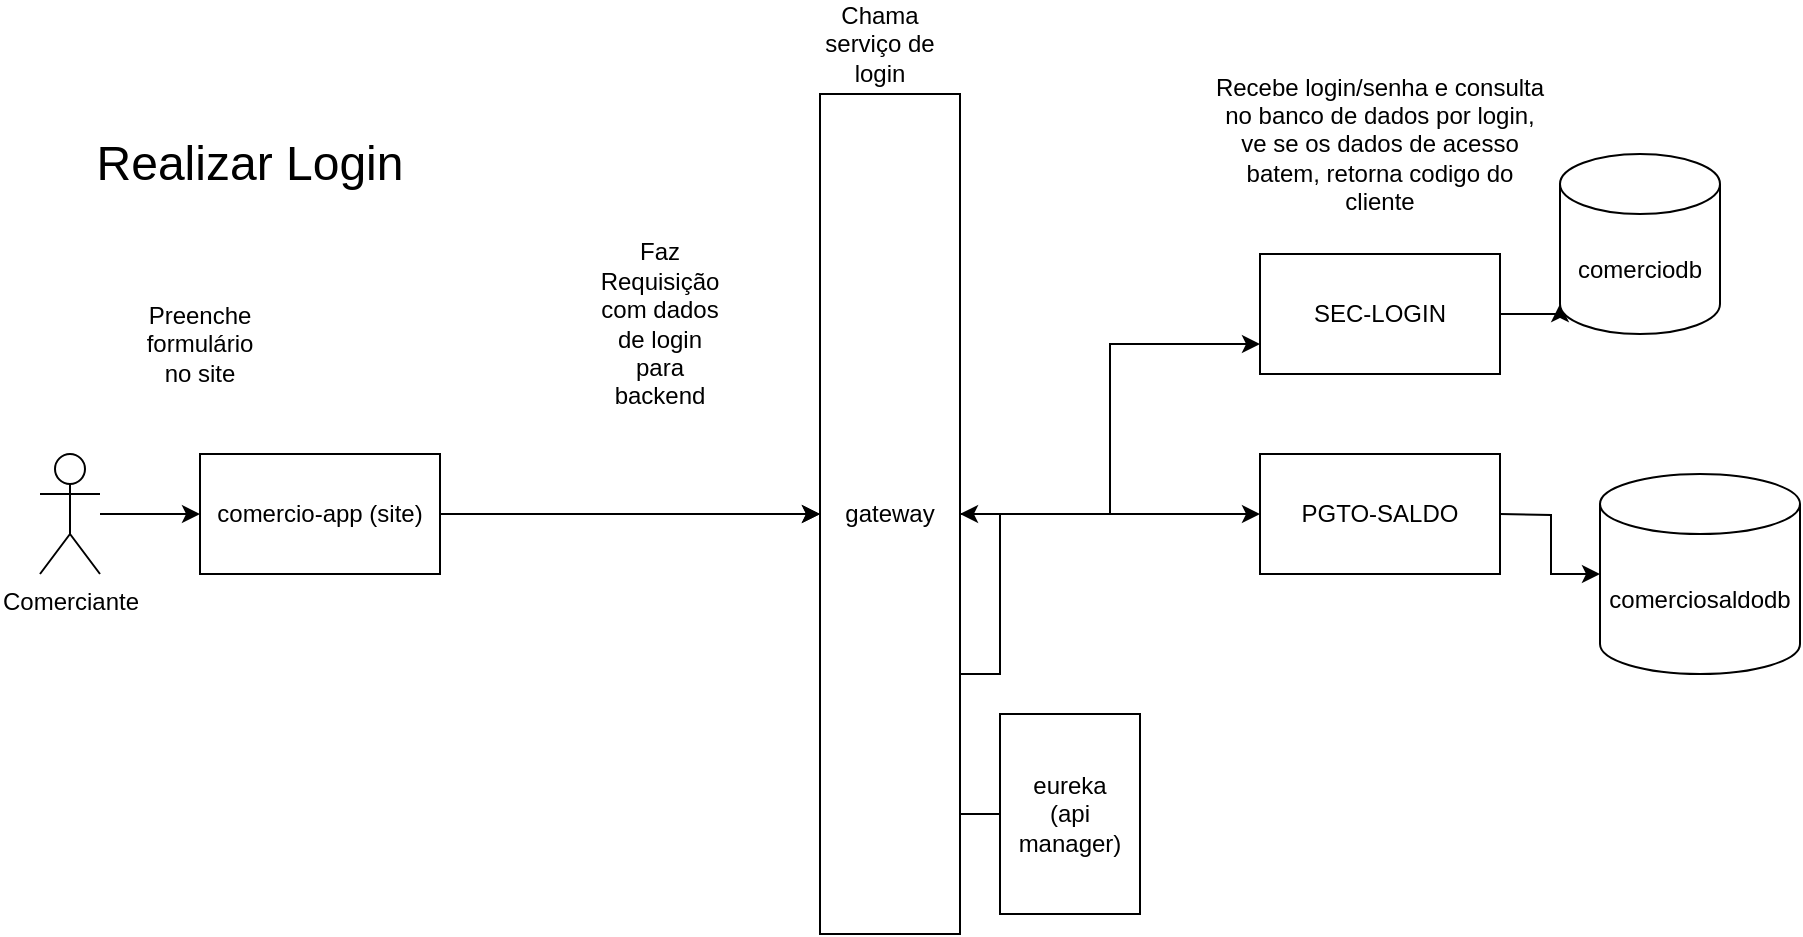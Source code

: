 <mxfile version="21.2.9" type="device" pages="6">
  <diagram name="Realizar Login" id="0aghw9dLwBpf70o2AtN7">
    <mxGraphModel dx="1050" dy="1727" grid="1" gridSize="10" guides="1" tooltips="1" connect="1" arrows="1" fold="1" page="1" pageScale="1" pageWidth="827" pageHeight="1169" math="0" shadow="0">
      <root>
        <mxCell id="0" />
        <mxCell id="1" parent="0" />
        <mxCell id="8C9RKa_2NPVsJEchVkGH-18" style="edgeStyle=orthogonalEdgeStyle;rounded=0;orthogonalLoop=1;jettySize=auto;html=1;entryX=0;entryY=0.5;entryDx=0;entryDy=0;" parent="1" source="8C9RKa_2NPVsJEchVkGH-1" target="8C9RKa_2NPVsJEchVkGH-2" edge="1">
          <mxGeometry relative="1" as="geometry" />
        </mxCell>
        <mxCell id="8C9RKa_2NPVsJEchVkGH-1" value="Comerciante" style="shape=umlActor;verticalLabelPosition=bottom;verticalAlign=top;html=1;outlineConnect=0;" parent="1" vertex="1">
          <mxGeometry x="20" y="170" width="30" height="60" as="geometry" />
        </mxCell>
        <mxCell id="8C9RKa_2NPVsJEchVkGH-4" style="edgeStyle=orthogonalEdgeStyle;rounded=0;orthogonalLoop=1;jettySize=auto;html=1;entryX=0;entryY=0.5;entryDx=0;entryDy=0;" parent="1" source="8C9RKa_2NPVsJEchVkGH-2" target="8C9RKa_2NPVsJEchVkGH-5" edge="1">
          <mxGeometry relative="1" as="geometry">
            <mxPoint x="370" y="200" as="targetPoint" />
          </mxGeometry>
        </mxCell>
        <mxCell id="8C9RKa_2NPVsJEchVkGH-2" value="comercio-app (site)" style="rounded=0;whiteSpace=wrap;html=1;" parent="1" vertex="1">
          <mxGeometry x="100" y="170" width="120" height="60" as="geometry" />
        </mxCell>
        <mxCell id="8C9RKa_2NPVsJEchVkGH-17" style="edgeStyle=orthogonalEdgeStyle;rounded=0;orthogonalLoop=1;jettySize=auto;html=1;entryX=0;entryY=0.5;entryDx=0;entryDy=0;" parent="1" target="8C9RKa_2NPVsJEchVkGH-5" edge="1">
          <mxGeometry relative="1" as="geometry">
            <mxPoint x="380" y="200" as="sourcePoint" />
          </mxGeometry>
        </mxCell>
        <mxCell id="8C9RKa_2NPVsJEchVkGH-9" style="edgeStyle=orthogonalEdgeStyle;rounded=0;orthogonalLoop=1;jettySize=auto;html=1;entryX=0;entryY=0.75;entryDx=0;entryDy=0;" parent="1" source="8C9RKa_2NPVsJEchVkGH-5" target="8C9RKa_2NPVsJEchVkGH-6" edge="1">
          <mxGeometry relative="1" as="geometry" />
        </mxCell>
        <mxCell id="8C9RKa_2NPVsJEchVkGH-10" style="edgeStyle=orthogonalEdgeStyle;rounded=0;orthogonalLoop=1;jettySize=auto;html=1;" parent="1" source="8C9RKa_2NPVsJEchVkGH-5" target="8C9RKa_2NPVsJEchVkGH-7" edge="1">
          <mxGeometry relative="1" as="geometry" />
        </mxCell>
        <mxCell id="8C9RKa_2NPVsJEchVkGH-5" value="gateway" style="rounded=0;whiteSpace=wrap;html=1;" parent="1" vertex="1">
          <mxGeometry x="410" y="-10" width="70" height="420" as="geometry" />
        </mxCell>
        <mxCell id="8C9RKa_2NPVsJEchVkGH-6" value="SEC-LOGIN" style="rounded=0;whiteSpace=wrap;html=1;" parent="1" vertex="1">
          <mxGeometry x="630" y="70" width="120" height="60" as="geometry" />
        </mxCell>
        <mxCell id="8C9RKa_2NPVsJEchVkGH-7" value="PGTO-SALDO" style="rounded=0;whiteSpace=wrap;html=1;" parent="1" vertex="1">
          <mxGeometry x="630" y="170" width="120" height="60" as="geometry" />
        </mxCell>
        <mxCell id="8C9RKa_2NPVsJEchVkGH-37" value="&lt;font style=&quot;font-size: 24px;&quot;&gt;&lt;font style=&quot;&quot;&gt;Realiz&lt;/font&gt;ar Login&lt;/font&gt;" style="text;html=1;strokeColor=none;fillColor=none;align=center;verticalAlign=middle;whiteSpace=wrap;rounded=0;" parent="1" vertex="1">
          <mxGeometry y="10" width="250" height="30" as="geometry" />
        </mxCell>
        <mxCell id="8C9RKa_2NPVsJEchVkGH-39" value="Preenche formulário no site" style="text;html=1;strokeColor=none;fillColor=none;align=center;verticalAlign=middle;whiteSpace=wrap;rounded=0;" parent="1" vertex="1">
          <mxGeometry x="70" y="100" width="60" height="30" as="geometry" />
        </mxCell>
        <mxCell id="8C9RKa_2NPVsJEchVkGH-40" value="Faz Requisição com dados de login para backend" style="text;html=1;strokeColor=none;fillColor=none;align=center;verticalAlign=middle;whiteSpace=wrap;rounded=0;" parent="1" vertex="1">
          <mxGeometry x="300" y="90" width="60" height="30" as="geometry" />
        </mxCell>
        <mxCell id="8C9RKa_2NPVsJEchVkGH-43" value="Chama serviço de login" style="text;html=1;strokeColor=none;fillColor=none;align=center;verticalAlign=middle;whiteSpace=wrap;rounded=0;" parent="1" vertex="1">
          <mxGeometry x="410" y="-50" width="60" height="30" as="geometry" />
        </mxCell>
        <mxCell id="8C9RKa_2NPVsJEchVkGH-44" value="Recebe login/senha e consulta no banco de dados por login, ve se os dados de acesso batem, retorna codigo do cliente" style="text;html=1;strokeColor=none;fillColor=none;align=center;verticalAlign=middle;whiteSpace=wrap;rounded=0;" parent="1" vertex="1">
          <mxGeometry x="605" y="-20" width="170" height="70" as="geometry" />
        </mxCell>
        <mxCell id="Bm80Gjo4PdRrekBxwV0o-5" style="edgeStyle=orthogonalEdgeStyle;rounded=0;orthogonalLoop=1;jettySize=auto;html=1;entryX=0;entryY=1;entryDx=0;entryDy=-15;entryPerimeter=0;" edge="1" parent="1" target="Bm80Gjo4PdRrekBxwV0o-7">
          <mxGeometry relative="1" as="geometry">
            <mxPoint x="750" y="100" as="sourcePoint" />
          </mxGeometry>
        </mxCell>
        <mxCell id="Bm80Gjo4PdRrekBxwV0o-6" style="edgeStyle=orthogonalEdgeStyle;rounded=0;orthogonalLoop=1;jettySize=auto;html=1;entryX=0;entryY=0.5;entryDx=0;entryDy=0;entryPerimeter=0;" edge="1" parent="1" target="Bm80Gjo4PdRrekBxwV0o-8">
          <mxGeometry relative="1" as="geometry">
            <mxPoint x="750" y="200" as="sourcePoint" />
          </mxGeometry>
        </mxCell>
        <mxCell id="Bm80Gjo4PdRrekBxwV0o-7" value="comerciodb" style="shape=cylinder3;whiteSpace=wrap;html=1;boundedLbl=1;backgroundOutline=1;size=15;" vertex="1" parent="1">
          <mxGeometry x="780" y="20" width="80" height="90" as="geometry" />
        </mxCell>
        <mxCell id="Bm80Gjo4PdRrekBxwV0o-8" value="comerciosaldodb" style="shape=cylinder3;whiteSpace=wrap;html=1;boundedLbl=1;backgroundOutline=1;size=15;" vertex="1" parent="1">
          <mxGeometry x="800" y="180" width="100" height="100" as="geometry" />
        </mxCell>
        <mxCell id="vUeBPOjpXQnJa9dYsp0R-2" style="edgeStyle=orthogonalEdgeStyle;rounded=0;orthogonalLoop=1;jettySize=auto;html=1;" edge="1" parent="1" source="vUeBPOjpXQnJa9dYsp0R-1" target="8C9RKa_2NPVsJEchVkGH-5">
          <mxGeometry relative="1" as="geometry" />
        </mxCell>
        <mxCell id="vUeBPOjpXQnJa9dYsp0R-1" value="eureka &lt;br&gt;(api manager)" style="rounded=0;whiteSpace=wrap;html=1;" vertex="1" parent="1">
          <mxGeometry x="500" y="300" width="70" height="100" as="geometry" />
        </mxCell>
      </root>
    </mxGraphModel>
  </diagram>
  <diagram name="Consultar Saldo" id="-rhMjDTrQpjQhPRFUFa7">
    <mxGraphModel dx="1050" dy="1727" grid="1" gridSize="10" guides="1" tooltips="1" connect="1" arrows="1" fold="1" page="1" pageScale="1" pageWidth="827" pageHeight="1169" math="0" shadow="0">
      <root>
        <mxCell id="AzhnmDGf_DFwp1pNykyd-0" />
        <mxCell id="AzhnmDGf_DFwp1pNykyd-1" parent="AzhnmDGf_DFwp1pNykyd-0" />
        <mxCell id="AzhnmDGf_DFwp1pNykyd-2" style="edgeStyle=orthogonalEdgeStyle;rounded=0;orthogonalLoop=1;jettySize=auto;html=1;entryX=0;entryY=0.5;entryDx=0;entryDy=0;" parent="AzhnmDGf_DFwp1pNykyd-1" source="AzhnmDGf_DFwp1pNykyd-3" target="AzhnmDGf_DFwp1pNykyd-5" edge="1">
          <mxGeometry relative="1" as="geometry" />
        </mxCell>
        <mxCell id="AzhnmDGf_DFwp1pNykyd-3" value="Comerciante" style="shape=umlActor;verticalLabelPosition=bottom;verticalAlign=top;html=1;outlineConnect=0;" parent="AzhnmDGf_DFwp1pNykyd-1" vertex="1">
          <mxGeometry x="20" y="170" width="30" height="60" as="geometry" />
        </mxCell>
        <mxCell id="AzhnmDGf_DFwp1pNykyd-4" style="edgeStyle=orthogonalEdgeStyle;rounded=0;orthogonalLoop=1;jettySize=auto;html=1;entryX=0;entryY=0.5;entryDx=0;entryDy=0;" parent="AzhnmDGf_DFwp1pNykyd-1" source="AzhnmDGf_DFwp1pNykyd-5" target="AzhnmDGf_DFwp1pNykyd-11" edge="1">
          <mxGeometry relative="1" as="geometry">
            <mxPoint x="260" y="200" as="targetPoint" />
            <Array as="points">
              <mxPoint x="240" y="200" />
              <mxPoint x="240" y="201" />
            </Array>
          </mxGeometry>
        </mxCell>
        <mxCell id="AzhnmDGf_DFwp1pNykyd-5" value="comercio-app (site)" style="rounded=0;whiteSpace=wrap;html=1;" parent="AzhnmDGf_DFwp1pNykyd-1" vertex="1">
          <mxGeometry x="100" y="170" width="120" height="60" as="geometry" />
        </mxCell>
        <mxCell id="AzhnmDGf_DFwp1pNykyd-6" style="edgeStyle=orthogonalEdgeStyle;rounded=0;orthogonalLoop=1;jettySize=auto;html=1;entryX=0;entryY=0.5;entryDx=0;entryDy=0;" parent="AzhnmDGf_DFwp1pNykyd-1" target="AzhnmDGf_DFwp1pNykyd-11" edge="1">
          <mxGeometry relative="1" as="geometry">
            <mxPoint x="380" y="200" as="sourcePoint" />
          </mxGeometry>
        </mxCell>
        <mxCell id="AzhnmDGf_DFwp1pNykyd-8" style="edgeStyle=orthogonalEdgeStyle;rounded=0;orthogonalLoop=1;jettySize=auto;html=1;entryX=0;entryY=0.75;entryDx=0;entryDy=0;" parent="AzhnmDGf_DFwp1pNykyd-1" source="AzhnmDGf_DFwp1pNykyd-11" target="AzhnmDGf_DFwp1pNykyd-13" edge="1">
          <mxGeometry relative="1" as="geometry" />
        </mxCell>
        <mxCell id="AzhnmDGf_DFwp1pNykyd-9" style="edgeStyle=orthogonalEdgeStyle;rounded=0;orthogonalLoop=1;jettySize=auto;html=1;" parent="AzhnmDGf_DFwp1pNykyd-1" source="AzhnmDGf_DFwp1pNykyd-11" target="AzhnmDGf_DFwp1pNykyd-15" edge="1">
          <mxGeometry relative="1" as="geometry" />
        </mxCell>
        <mxCell id="AzhnmDGf_DFwp1pNykyd-11" value="gateway" style="rounded=0;whiteSpace=wrap;html=1;" parent="AzhnmDGf_DFwp1pNykyd-1" vertex="1">
          <mxGeometry x="410" y="-10" width="70" height="420" as="geometry" />
        </mxCell>
        <mxCell id="AzhnmDGf_DFwp1pNykyd-12" style="edgeStyle=orthogonalEdgeStyle;rounded=0;orthogonalLoop=1;jettySize=auto;html=1;entryX=0;entryY=1;entryDx=0;entryDy=-15;entryPerimeter=0;" parent="AzhnmDGf_DFwp1pNykyd-1" source="AzhnmDGf_DFwp1pNykyd-13" target="AzhnmDGf_DFwp1pNykyd-18" edge="1">
          <mxGeometry relative="1" as="geometry" />
        </mxCell>
        <mxCell id="AzhnmDGf_DFwp1pNykyd-13" value="login" style="rounded=0;whiteSpace=wrap;html=1;" parent="AzhnmDGf_DFwp1pNykyd-1" vertex="1">
          <mxGeometry x="630" y="70" width="120" height="60" as="geometry" />
        </mxCell>
        <mxCell id="AzhnmDGf_DFwp1pNykyd-14" style="edgeStyle=orthogonalEdgeStyle;rounded=0;orthogonalLoop=1;jettySize=auto;html=1;entryX=0;entryY=0.5;entryDx=0;entryDy=0;entryPerimeter=0;" parent="AzhnmDGf_DFwp1pNykyd-1" source="AzhnmDGf_DFwp1pNykyd-15" target="AzhnmDGf_DFwp1pNykyd-19" edge="1">
          <mxGeometry relative="1" as="geometry" />
        </mxCell>
        <mxCell id="AzhnmDGf_DFwp1pNykyd-15" value="saldo" style="rounded=0;whiteSpace=wrap;html=1;" parent="AzhnmDGf_DFwp1pNykyd-1" vertex="1">
          <mxGeometry x="630" y="170" width="120" height="60" as="geometry" />
        </mxCell>
        <mxCell id="AzhnmDGf_DFwp1pNykyd-18" value="comerciodb" style="shape=cylinder3;whiteSpace=wrap;html=1;boundedLbl=1;backgroundOutline=1;size=15;" parent="AzhnmDGf_DFwp1pNykyd-1" vertex="1">
          <mxGeometry x="780" y="30" width="60" height="80" as="geometry" />
        </mxCell>
        <mxCell id="AzhnmDGf_DFwp1pNykyd-19" value="comerciosaldodb" style="shape=cylinder3;whiteSpace=wrap;html=1;boundedLbl=1;backgroundOutline=1;size=15;" parent="AzhnmDGf_DFwp1pNykyd-1" vertex="1">
          <mxGeometry x="800" y="200" width="60" height="80" as="geometry" />
        </mxCell>
        <mxCell id="AzhnmDGf_DFwp1pNykyd-20" value="&lt;span style=&quot;font-size: 24px;&quot;&gt;Consultar saldo&lt;/span&gt;" style="text;html=1;strokeColor=none;fillColor=none;align=center;verticalAlign=middle;whiteSpace=wrap;rounded=0;" parent="AzhnmDGf_DFwp1pNykyd-1" vertex="1">
          <mxGeometry y="10" width="250" height="30" as="geometry" />
        </mxCell>
        <mxCell id="AzhnmDGf_DFwp1pNykyd-21" value="Realiza login e visualiza saldo na tela" style="text;html=1;strokeColor=none;fillColor=none;align=center;verticalAlign=middle;whiteSpace=wrap;rounded=0;" parent="AzhnmDGf_DFwp1pNykyd-1" vertex="1">
          <mxGeometry x="70" y="100" width="110" height="30" as="geometry" />
        </mxCell>
        <mxCell id="AzhnmDGf_DFwp1pNykyd-23" value="Chama serviço de saldo" style="text;html=1;strokeColor=none;fillColor=none;align=center;verticalAlign=middle;whiteSpace=wrap;rounded=0;" parent="AzhnmDGf_DFwp1pNykyd-1" vertex="1">
          <mxGeometry x="410" y="-50" width="60" height="30" as="geometry" />
        </mxCell>
        <mxCell id="AzhnmDGf_DFwp1pNykyd-24" value="Recebe codigo do cliente e consulta seu saldo na base" style="text;html=1;strokeColor=none;fillColor=none;align=center;verticalAlign=middle;whiteSpace=wrap;rounded=0;" parent="AzhnmDGf_DFwp1pNykyd-1" vertex="1">
          <mxGeometry x="605" y="112" width="170" height="70" as="geometry" />
        </mxCell>
        <mxCell id="tmksC-HQFxqOnhok3pi4-1" style="edgeStyle=orthogonalEdgeStyle;rounded=0;orthogonalLoop=1;jettySize=auto;html=1;" edge="1" parent="AzhnmDGf_DFwp1pNykyd-1" source="tmksC-HQFxqOnhok3pi4-0" target="AzhnmDGf_DFwp1pNykyd-11">
          <mxGeometry relative="1" as="geometry" />
        </mxCell>
        <mxCell id="tmksC-HQFxqOnhok3pi4-0" value="eureka &lt;br&gt;(api manager)" style="rounded=0;whiteSpace=wrap;html=1;" vertex="1" parent="AzhnmDGf_DFwp1pNykyd-1">
          <mxGeometry x="500" y="300" width="70" height="100" as="geometry" />
        </mxCell>
      </root>
    </mxGraphModel>
  </diagram>
  <diagram name="Lança débito" id="gGU0lF484-ynbeRs59Q3">
    <mxGraphModel dx="1050" dy="1727" grid="1" gridSize="10" guides="1" tooltips="1" connect="1" arrows="1" fold="1" page="1" pageScale="1" pageWidth="827" pageHeight="1169" math="0" shadow="0">
      <root>
        <mxCell id="m5Xt1RFjM-RIiW4IggTT-0" />
        <mxCell id="m5Xt1RFjM-RIiW4IggTT-1" parent="m5Xt1RFjM-RIiW4IggTT-0" />
        <mxCell id="m5Xt1RFjM-RIiW4IggTT-2" style="edgeStyle=orthogonalEdgeStyle;rounded=0;orthogonalLoop=1;jettySize=auto;html=1;entryX=0;entryY=0.5;entryDx=0;entryDy=0;" parent="m5Xt1RFjM-RIiW4IggTT-1" source="m5Xt1RFjM-RIiW4IggTT-3" target="m5Xt1RFjM-RIiW4IggTT-5" edge="1">
          <mxGeometry relative="1" as="geometry" />
        </mxCell>
        <mxCell id="m5Xt1RFjM-RIiW4IggTT-3" value="Comerciante" style="shape=umlActor;verticalLabelPosition=bottom;verticalAlign=top;html=1;outlineConnect=0;" parent="m5Xt1RFjM-RIiW4IggTT-1" vertex="1">
          <mxGeometry x="20" y="170" width="30" height="60" as="geometry" />
        </mxCell>
        <mxCell id="m5Xt1RFjM-RIiW4IggTT-4" style="edgeStyle=orthogonalEdgeStyle;rounded=0;orthogonalLoop=1;jettySize=auto;html=1;entryX=0;entryY=0.5;entryDx=0;entryDy=0;" parent="m5Xt1RFjM-RIiW4IggTT-1" source="m5Xt1RFjM-RIiW4IggTT-5" target="m5Xt1RFjM-RIiW4IggTT-11" edge="1">
          <mxGeometry relative="1" as="geometry">
            <mxPoint x="260" y="200" as="targetPoint" />
          </mxGeometry>
        </mxCell>
        <mxCell id="m5Xt1RFjM-RIiW4IggTT-5" value="comercio-app (site)" style="rounded=0;whiteSpace=wrap;html=1;" parent="m5Xt1RFjM-RIiW4IggTT-1" vertex="1">
          <mxGeometry x="100" y="170" width="120" height="60" as="geometry" />
        </mxCell>
        <mxCell id="m5Xt1RFjM-RIiW4IggTT-6" style="edgeStyle=orthogonalEdgeStyle;rounded=0;orthogonalLoop=1;jettySize=auto;html=1;entryX=0;entryY=0.5;entryDx=0;entryDy=0;" parent="m5Xt1RFjM-RIiW4IggTT-1" target="m5Xt1RFjM-RIiW4IggTT-11" edge="1">
          <mxGeometry relative="1" as="geometry">
            <mxPoint x="380" y="200" as="sourcePoint" />
          </mxGeometry>
        </mxCell>
        <mxCell id="m5Xt1RFjM-RIiW4IggTT-8" style="edgeStyle=orthogonalEdgeStyle;rounded=0;orthogonalLoop=1;jettySize=auto;html=1;entryX=0;entryY=0.75;entryDx=0;entryDy=0;" parent="m5Xt1RFjM-RIiW4IggTT-1" source="m5Xt1RFjM-RIiW4IggTT-11" target="m5Xt1RFjM-RIiW4IggTT-13" edge="1">
          <mxGeometry relative="1" as="geometry">
            <Array as="points">
              <mxPoint x="560" y="200" />
              <mxPoint x="560" y="25" />
            </Array>
          </mxGeometry>
        </mxCell>
        <mxCell id="m5Xt1RFjM-RIiW4IggTT-9" style="edgeStyle=orthogonalEdgeStyle;rounded=0;orthogonalLoop=1;jettySize=auto;html=1;" parent="m5Xt1RFjM-RIiW4IggTT-1" source="m5Xt1RFjM-RIiW4IggTT-11" target="m5Xt1RFjM-RIiW4IggTT-15" edge="1">
          <mxGeometry relative="1" as="geometry" />
        </mxCell>
        <mxCell id="m5Xt1RFjM-RIiW4IggTT-11" value="gateway" style="rounded=0;whiteSpace=wrap;html=1;" parent="m5Xt1RFjM-RIiW4IggTT-1" vertex="1">
          <mxGeometry x="410" y="-10" width="70" height="420" as="geometry" />
        </mxCell>
        <mxCell id="m5Xt1RFjM-RIiW4IggTT-13" value="login" style="rounded=0;whiteSpace=wrap;html=1;" parent="m5Xt1RFjM-RIiW4IggTT-1" vertex="1">
          <mxGeometry x="610" y="-20" width="120" height="60" as="geometry" />
        </mxCell>
        <mxCell id="_nKgZZSCBs-3Mn7QowXc-4" style="edgeStyle=orthogonalEdgeStyle;rounded=0;orthogonalLoop=1;jettySize=auto;html=1;" edge="1" parent="m5Xt1RFjM-RIiW4IggTT-1" source="m5Xt1RFjM-RIiW4IggTT-15" target="_nKgZZSCBs-3Mn7QowXc-3">
          <mxGeometry relative="1" as="geometry" />
        </mxCell>
        <mxCell id="m5Xt1RFjM-RIiW4IggTT-15" value="saldo" style="rounded=0;whiteSpace=wrap;html=1;" parent="m5Xt1RFjM-RIiW4IggTT-1" vertex="1">
          <mxGeometry x="630" y="170" width="120" height="60" as="geometry" />
        </mxCell>
        <mxCell id="m5Xt1RFjM-RIiW4IggTT-20" value="&lt;span style=&quot;font-size: 24px;&quot;&gt;Lança Debito&lt;/span&gt;" style="text;html=1;strokeColor=none;fillColor=none;align=center;verticalAlign=middle;whiteSpace=wrap;rounded=0;" parent="m5Xt1RFjM-RIiW4IggTT-1" vertex="1">
          <mxGeometry y="10" width="250" height="30" as="geometry" />
        </mxCell>
        <mxCell id="m5Xt1RFjM-RIiW4IggTT-21" value="Cadastra novo lançamento como debito, informa os dados do formumlario" style="text;html=1;strokeColor=none;fillColor=none;align=center;verticalAlign=middle;whiteSpace=wrap;rounded=0;" parent="m5Xt1RFjM-RIiW4IggTT-1" vertex="1">
          <mxGeometry x="70" y="100" width="110" height="30" as="geometry" />
        </mxCell>
        <mxCell id="m5Xt1RFjM-RIiW4IggTT-22" value="Faz requisição para serviço de saldo, cadastrando um debito" style="text;html=1;strokeColor=none;fillColor=none;align=center;verticalAlign=middle;whiteSpace=wrap;rounded=0;" parent="m5Xt1RFjM-RIiW4IggTT-1" vertex="1">
          <mxGeometry x="300" y="90" width="60" height="30" as="geometry" />
        </mxCell>
        <mxCell id="m5Xt1RFjM-RIiW4IggTT-23" value="Chama serviço de saldo" style="text;html=1;strokeColor=none;fillColor=none;align=center;verticalAlign=middle;whiteSpace=wrap;rounded=0;" parent="m5Xt1RFjM-RIiW4IggTT-1" vertex="1">
          <mxGeometry x="410" y="-50" width="60" height="30" as="geometry" />
        </mxCell>
        <mxCell id="m5Xt1RFjM-RIiW4IggTT-24" value="Recebe informações do debito e verifica se o saldo é suficiente, caso seja retorna com debito com sucesso, caso contrário, retorna erro de saldo indisponivel" style="text;html=1;strokeColor=none;fillColor=none;align=center;verticalAlign=middle;whiteSpace=wrap;rounded=0;" parent="m5Xt1RFjM-RIiW4IggTT-1" vertex="1">
          <mxGeometry x="610" y="90" width="170" height="70" as="geometry" />
        </mxCell>
        <mxCell id="_nKgZZSCBs-3Mn7QowXc-0" style="edgeStyle=orthogonalEdgeStyle;rounded=0;orthogonalLoop=1;jettySize=auto;html=1;entryX=0;entryY=1;entryDx=0;entryDy=-15;entryPerimeter=0;" edge="1" parent="m5Xt1RFjM-RIiW4IggTT-1" target="_nKgZZSCBs-3Mn7QowXc-2">
          <mxGeometry relative="1" as="geometry">
            <mxPoint x="720" y="10" as="sourcePoint" />
          </mxGeometry>
        </mxCell>
        <mxCell id="_nKgZZSCBs-3Mn7QowXc-2" value="comerciodb" style="shape=cylinder3;whiteSpace=wrap;html=1;boundedLbl=1;backgroundOutline=1;size=15;" vertex="1" parent="m5Xt1RFjM-RIiW4IggTT-1">
          <mxGeometry x="750" y="-70" width="80" height="90" as="geometry" />
        </mxCell>
        <mxCell id="_nKgZZSCBs-3Mn7QowXc-3" value="comerciosaldodb" style="shape=cylinder3;whiteSpace=wrap;html=1;boundedLbl=1;backgroundOutline=1;size=15;" vertex="1" parent="m5Xt1RFjM-RIiW4IggTT-1">
          <mxGeometry x="800" y="150" width="100" height="100" as="geometry" />
        </mxCell>
        <mxCell id="EygZQgGkOs8C9H7b1g_I-1" style="edgeStyle=orthogonalEdgeStyle;rounded=0;orthogonalLoop=1;jettySize=auto;html=1;" edge="1" parent="m5Xt1RFjM-RIiW4IggTT-1" source="EygZQgGkOs8C9H7b1g_I-0" target="m5Xt1RFjM-RIiW4IggTT-11">
          <mxGeometry relative="1" as="geometry" />
        </mxCell>
        <mxCell id="EygZQgGkOs8C9H7b1g_I-0" value="eureka &lt;br&gt;(api manager)" style="rounded=0;whiteSpace=wrap;html=1;" vertex="1" parent="m5Xt1RFjM-RIiW4IggTT-1">
          <mxGeometry x="500" y="300" width="70" height="100" as="geometry" />
        </mxCell>
      </root>
    </mxGraphModel>
  </diagram>
  <diagram name="Lança credito" id="j7FCQsV9ucwviHI4zUu-">
    <mxGraphModel dx="1050" dy="1727" grid="1" gridSize="10" guides="1" tooltips="1" connect="1" arrows="1" fold="1" page="1" pageScale="1" pageWidth="827" pageHeight="1169" math="0" shadow="0">
      <root>
        <mxCell id="d7vmufKCKVV77K-UFkFr-0" />
        <mxCell id="d7vmufKCKVV77K-UFkFr-1" parent="d7vmufKCKVV77K-UFkFr-0" />
        <mxCell id="d7vmufKCKVV77K-UFkFr-2" style="edgeStyle=orthogonalEdgeStyle;rounded=0;orthogonalLoop=1;jettySize=auto;html=1;entryX=0;entryY=0.5;entryDx=0;entryDy=0;" parent="d7vmufKCKVV77K-UFkFr-1" source="d7vmufKCKVV77K-UFkFr-3" target="d7vmufKCKVV77K-UFkFr-5" edge="1">
          <mxGeometry relative="1" as="geometry" />
        </mxCell>
        <mxCell id="d7vmufKCKVV77K-UFkFr-3" value="Comerciante" style="shape=umlActor;verticalLabelPosition=bottom;verticalAlign=top;html=1;outlineConnect=0;" parent="d7vmufKCKVV77K-UFkFr-1" vertex="1">
          <mxGeometry x="20" y="170" width="30" height="60" as="geometry" />
        </mxCell>
        <mxCell id="d7vmufKCKVV77K-UFkFr-4" style="edgeStyle=orthogonalEdgeStyle;rounded=0;orthogonalLoop=1;jettySize=auto;html=1;" parent="d7vmufKCKVV77K-UFkFr-1" source="d7vmufKCKVV77K-UFkFr-5" edge="1">
          <mxGeometry relative="1" as="geometry">
            <mxPoint x="410" y="200" as="targetPoint" />
          </mxGeometry>
        </mxCell>
        <mxCell id="d7vmufKCKVV77K-UFkFr-5" value="comercio-app (site)" style="rounded=0;whiteSpace=wrap;html=1;" parent="d7vmufKCKVV77K-UFkFr-1" vertex="1">
          <mxGeometry x="100" y="170" width="120" height="60" as="geometry" />
        </mxCell>
        <mxCell id="d7vmufKCKVV77K-UFkFr-6" style="edgeStyle=orthogonalEdgeStyle;rounded=0;orthogonalLoop=1;jettySize=auto;html=1;entryX=0;entryY=0.5;entryDx=0;entryDy=0;" parent="d7vmufKCKVV77K-UFkFr-1" target="d7vmufKCKVV77K-UFkFr-11" edge="1">
          <mxGeometry relative="1" as="geometry">
            <mxPoint x="380" y="200" as="sourcePoint" />
          </mxGeometry>
        </mxCell>
        <mxCell id="d7vmufKCKVV77K-UFkFr-8" style="edgeStyle=orthogonalEdgeStyle;rounded=0;orthogonalLoop=1;jettySize=auto;html=1;entryX=0;entryY=0.75;entryDx=0;entryDy=0;" parent="d7vmufKCKVV77K-UFkFr-1" source="d7vmufKCKVV77K-UFkFr-11" target="d7vmufKCKVV77K-UFkFr-13" edge="1">
          <mxGeometry relative="1" as="geometry">
            <Array as="points">
              <mxPoint x="560" y="200" />
              <mxPoint x="560" y="25" />
            </Array>
          </mxGeometry>
        </mxCell>
        <mxCell id="d7vmufKCKVV77K-UFkFr-9" style="edgeStyle=orthogonalEdgeStyle;rounded=0;orthogonalLoop=1;jettySize=auto;html=1;" parent="d7vmufKCKVV77K-UFkFr-1" source="d7vmufKCKVV77K-UFkFr-11" target="d7vmufKCKVV77K-UFkFr-15" edge="1">
          <mxGeometry relative="1" as="geometry" />
        </mxCell>
        <mxCell id="d7vmufKCKVV77K-UFkFr-11" value="gateway" style="rounded=0;whiteSpace=wrap;html=1;" parent="d7vmufKCKVV77K-UFkFr-1" vertex="1">
          <mxGeometry x="410" y="-10" width="70" height="420" as="geometry" />
        </mxCell>
        <mxCell id="d7vmufKCKVV77K-UFkFr-12" style="edgeStyle=orthogonalEdgeStyle;rounded=0;orthogonalLoop=1;jettySize=auto;html=1;entryX=0;entryY=1;entryDx=0;entryDy=-15;entryPerimeter=0;" parent="d7vmufKCKVV77K-UFkFr-1" source="d7vmufKCKVV77K-UFkFr-13" edge="1">
          <mxGeometry relative="1" as="geometry">
            <mxPoint x="760" y="5" as="targetPoint" />
          </mxGeometry>
        </mxCell>
        <mxCell id="d7vmufKCKVV77K-UFkFr-13" value="login" style="rounded=0;whiteSpace=wrap;html=1;" parent="d7vmufKCKVV77K-UFkFr-1" vertex="1">
          <mxGeometry x="610" y="-20" width="120" height="60" as="geometry" />
        </mxCell>
        <mxCell id="d7vmufKCKVV77K-UFkFr-15" value="saldo" style="rounded=0;whiteSpace=wrap;html=1;" parent="d7vmufKCKVV77K-UFkFr-1" vertex="1">
          <mxGeometry x="630" y="170" width="120" height="60" as="geometry" />
        </mxCell>
        <mxCell id="d7vmufKCKVV77K-UFkFr-20" value="&lt;span style=&quot;font-size: 24px;&quot;&gt;Lança Crédito&lt;/span&gt;" style="text;html=1;strokeColor=none;fillColor=none;align=center;verticalAlign=middle;whiteSpace=wrap;rounded=0;" parent="d7vmufKCKVV77K-UFkFr-1" vertex="1">
          <mxGeometry y="10" width="250" height="30" as="geometry" />
        </mxCell>
        <mxCell id="d7vmufKCKVV77K-UFkFr-21" value="Cadastra novo lançamento como crédito, informa os dados do formumlario" style="text;html=1;strokeColor=none;fillColor=none;align=center;verticalAlign=middle;whiteSpace=wrap;rounded=0;" parent="d7vmufKCKVV77K-UFkFr-1" vertex="1">
          <mxGeometry x="70" y="100" width="110" height="30" as="geometry" />
        </mxCell>
        <mxCell id="d7vmufKCKVV77K-UFkFr-23" value="Chama serviço de saldo" style="text;html=1;strokeColor=none;fillColor=none;align=center;verticalAlign=middle;whiteSpace=wrap;rounded=0;" parent="d7vmufKCKVV77K-UFkFr-1" vertex="1">
          <mxGeometry x="410" y="-50" width="60" height="30" as="geometry" />
        </mxCell>
        <mxCell id="d7vmufKCKVV77K-UFkFr-24" value="Recebe informações do crédito e adiciona o saldo na conta" style="text;html=1;strokeColor=none;fillColor=none;align=center;verticalAlign=middle;whiteSpace=wrap;rounded=0;" parent="d7vmufKCKVV77K-UFkFr-1" vertex="1">
          <mxGeometry x="605" y="110" width="170" height="70" as="geometry" />
        </mxCell>
        <mxCell id="grK29ndNKV6UEkJDBHdW-1" style="edgeStyle=orthogonalEdgeStyle;rounded=0;orthogonalLoop=1;jettySize=auto;html=1;" edge="1" parent="d7vmufKCKVV77K-UFkFr-1" source="grK29ndNKV6UEkJDBHdW-0" target="d7vmufKCKVV77K-UFkFr-11">
          <mxGeometry relative="1" as="geometry" />
        </mxCell>
        <mxCell id="grK29ndNKV6UEkJDBHdW-0" value="eureka &lt;br&gt;(api manager)" style="rounded=0;whiteSpace=wrap;html=1;" vertex="1" parent="d7vmufKCKVV77K-UFkFr-1">
          <mxGeometry x="500" y="310" width="70" height="100" as="geometry" />
        </mxCell>
        <mxCell id="sBtctXlAPl7GSAQ4t0RU-0" style="edgeStyle=orthogonalEdgeStyle;rounded=0;orthogonalLoop=1;jettySize=auto;html=1;" edge="1" parent="d7vmufKCKVV77K-UFkFr-1" target="sBtctXlAPl7GSAQ4t0RU-2">
          <mxGeometry relative="1" as="geometry">
            <mxPoint x="750" y="200" as="sourcePoint" />
          </mxGeometry>
        </mxCell>
        <mxCell id="sBtctXlAPl7GSAQ4t0RU-1" value="comerciodb" style="shape=cylinder3;whiteSpace=wrap;html=1;boundedLbl=1;backgroundOutline=1;size=15;" vertex="1" parent="d7vmufKCKVV77K-UFkFr-1">
          <mxGeometry x="760" y="-40" width="80" height="90" as="geometry" />
        </mxCell>
        <mxCell id="sBtctXlAPl7GSAQ4t0RU-2" value="comerciosaldodb" style="shape=cylinder3;whiteSpace=wrap;html=1;boundedLbl=1;backgroundOutline=1;size=15;" vertex="1" parent="d7vmufKCKVV77K-UFkFr-1">
          <mxGeometry x="800" y="150" width="100" height="100" as="geometry" />
        </mxCell>
      </root>
    </mxGraphModel>
  </diagram>
  <diagram name="Extrato" id="qc0mL_O3stWgMehZDg3d">
    <mxGraphModel dx="1050" dy="1727" grid="1" gridSize="10" guides="1" tooltips="1" connect="1" arrows="1" fold="1" page="1" pageScale="1" pageWidth="827" pageHeight="1169" math="0" shadow="0">
      <root>
        <mxCell id="haPnEEjKN62so7wsOOzh-0" />
        <mxCell id="haPnEEjKN62so7wsOOzh-1" parent="haPnEEjKN62so7wsOOzh-0" />
        <mxCell id="haPnEEjKN62so7wsOOzh-2" style="edgeStyle=orthogonalEdgeStyle;rounded=0;orthogonalLoop=1;jettySize=auto;html=1;entryX=0;entryY=0.5;entryDx=0;entryDy=0;" parent="haPnEEjKN62so7wsOOzh-1" source="haPnEEjKN62so7wsOOzh-3" target="haPnEEjKN62so7wsOOzh-5" edge="1">
          <mxGeometry relative="1" as="geometry" />
        </mxCell>
        <mxCell id="haPnEEjKN62so7wsOOzh-3" value="Comerciante" style="shape=umlActor;verticalLabelPosition=bottom;verticalAlign=top;html=1;outlineConnect=0;" parent="haPnEEjKN62so7wsOOzh-1" vertex="1">
          <mxGeometry x="20" y="170" width="30" height="60" as="geometry" />
        </mxCell>
        <mxCell id="haPnEEjKN62so7wsOOzh-4" style="edgeStyle=orthogonalEdgeStyle;rounded=0;orthogonalLoop=1;jettySize=auto;html=1;entryX=0;entryY=0.5;entryDx=0;entryDy=0;" parent="haPnEEjKN62so7wsOOzh-1" source="haPnEEjKN62so7wsOOzh-5" target="haPnEEjKN62so7wsOOzh-11" edge="1">
          <mxGeometry relative="1" as="geometry">
            <mxPoint x="260" y="200" as="targetPoint" />
          </mxGeometry>
        </mxCell>
        <mxCell id="haPnEEjKN62so7wsOOzh-5" value="comercio-app (site)" style="rounded=0;whiteSpace=wrap;html=1;" parent="haPnEEjKN62so7wsOOzh-1" vertex="1">
          <mxGeometry x="100" y="170" width="120" height="60" as="geometry" />
        </mxCell>
        <mxCell id="haPnEEjKN62so7wsOOzh-6" style="edgeStyle=orthogonalEdgeStyle;rounded=0;orthogonalLoop=1;jettySize=auto;html=1;entryX=0;entryY=0.5;entryDx=0;entryDy=0;" parent="haPnEEjKN62so7wsOOzh-1" target="haPnEEjKN62so7wsOOzh-11" edge="1">
          <mxGeometry relative="1" as="geometry">
            <mxPoint x="380" y="200" as="sourcePoint" />
          </mxGeometry>
        </mxCell>
        <mxCell id="haPnEEjKN62so7wsOOzh-8" style="edgeStyle=orthogonalEdgeStyle;rounded=0;orthogonalLoop=1;jettySize=auto;html=1;entryX=0;entryY=0.75;entryDx=0;entryDy=0;" parent="haPnEEjKN62so7wsOOzh-1" source="haPnEEjKN62so7wsOOzh-11" target="haPnEEjKN62so7wsOOzh-13" edge="1">
          <mxGeometry relative="1" as="geometry">
            <Array as="points">
              <mxPoint x="550" y="170" />
              <mxPoint x="550" y="25" />
            </Array>
          </mxGeometry>
        </mxCell>
        <mxCell id="haPnEEjKN62so7wsOOzh-9" style="edgeStyle=orthogonalEdgeStyle;rounded=0;orthogonalLoop=1;jettySize=auto;html=1;" parent="haPnEEjKN62so7wsOOzh-1" source="haPnEEjKN62so7wsOOzh-11" target="haPnEEjKN62so7wsOOzh-15" edge="1">
          <mxGeometry relative="1" as="geometry">
            <Array as="points">
              <mxPoint x="550" y="190" />
              <mxPoint x="550" y="180" />
            </Array>
          </mxGeometry>
        </mxCell>
        <mxCell id="haPnEEjKN62so7wsOOzh-11" value="gateway" style="rounded=0;whiteSpace=wrap;html=1;" parent="haPnEEjKN62so7wsOOzh-1" vertex="1">
          <mxGeometry x="410" y="-10" width="70" height="420" as="geometry" />
        </mxCell>
        <mxCell id="haPnEEjKN62so7wsOOzh-13" value="login" style="rounded=0;whiteSpace=wrap;html=1;" parent="haPnEEjKN62so7wsOOzh-1" vertex="1">
          <mxGeometry x="610" y="-20" width="120" height="60" as="geometry" />
        </mxCell>
        <mxCell id="haPnEEjKN62so7wsOOzh-15" value="saldo" style="rounded=0;whiteSpace=wrap;html=1;" parent="haPnEEjKN62so7wsOOzh-1" vertex="1">
          <mxGeometry x="620" y="130" width="120" height="60" as="geometry" />
        </mxCell>
        <mxCell id="haPnEEjKN62so7wsOOzh-20" value="&lt;span style=&quot;font-size: 24px;&quot;&gt;Consulta Extrato&lt;/span&gt;" style="text;html=1;strokeColor=none;fillColor=none;align=center;verticalAlign=middle;whiteSpace=wrap;rounded=0;" parent="haPnEEjKN62so7wsOOzh-1" vertex="1">
          <mxGeometry y="10" width="250" height="30" as="geometry" />
        </mxCell>
        <mxCell id="haPnEEjKN62so7wsOOzh-21" value="Consulta relatório de extrato completo" style="text;html=1;strokeColor=none;fillColor=none;align=center;verticalAlign=middle;whiteSpace=wrap;rounded=0;" parent="haPnEEjKN62so7wsOOzh-1" vertex="1">
          <mxGeometry x="70" y="100" width="110" height="30" as="geometry" />
        </mxCell>
        <mxCell id="haPnEEjKN62so7wsOOzh-22" value="Faz requisição para serviço de extrato consultando extrato" style="text;html=1;strokeColor=none;fillColor=none;align=center;verticalAlign=middle;whiteSpace=wrap;rounded=0;" parent="haPnEEjKN62so7wsOOzh-1" vertex="1">
          <mxGeometry x="290" y="100" width="60" height="30" as="geometry" />
        </mxCell>
        <mxCell id="haPnEEjKN62so7wsOOzh-23" value="Chama serviço de saldo solicitando extrato&amp;nbsp;" style="text;html=1;strokeColor=none;fillColor=none;align=center;verticalAlign=middle;whiteSpace=wrap;rounded=0;" parent="haPnEEjKN62so7wsOOzh-1" vertex="1">
          <mxGeometry x="414" y="-70" width="60" height="30" as="geometry" />
        </mxCell>
        <mxCell id="haPnEEjKN62so7wsOOzh-24" value="Consulta na base de dados o saldo do dia, e retorna informações de tudo que foi lançado" style="text;html=1;strokeColor=none;fillColor=none;align=center;verticalAlign=middle;whiteSpace=wrap;rounded=0;" parent="haPnEEjKN62so7wsOOzh-1" vertex="1">
          <mxGeometry x="590" y="205" width="170" height="70" as="geometry" />
        </mxCell>
        <mxCell id="GeKWpl4IknO6S8jmK2pn-1" style="edgeStyle=orthogonalEdgeStyle;rounded=0;orthogonalLoop=1;jettySize=auto;html=1;" edge="1" parent="haPnEEjKN62so7wsOOzh-1" source="GeKWpl4IknO6S8jmK2pn-0" target="haPnEEjKN62so7wsOOzh-11">
          <mxGeometry relative="1" as="geometry" />
        </mxCell>
        <mxCell id="GeKWpl4IknO6S8jmK2pn-0" value="eureka &lt;br&gt;(api manager)" style="rounded=0;whiteSpace=wrap;html=1;" vertex="1" parent="haPnEEjKN62so7wsOOzh-1">
          <mxGeometry x="500" y="310" width="70" height="100" as="geometry" />
        </mxCell>
        <mxCell id="O0KP4dkv6Yd4XOphagdv-0" style="edgeStyle=orthogonalEdgeStyle;rounded=0;orthogonalLoop=1;jettySize=auto;html=1;entryX=0;entryY=1;entryDx=0;entryDy=-15;entryPerimeter=0;" edge="1" parent="haPnEEjKN62so7wsOOzh-1">
          <mxGeometry relative="1" as="geometry">
            <mxPoint x="730" as="sourcePoint" />
            <mxPoint x="760" y="-5" as="targetPoint" />
          </mxGeometry>
        </mxCell>
        <mxCell id="O0KP4dkv6Yd4XOphagdv-1" style="edgeStyle=orthogonalEdgeStyle;rounded=0;orthogonalLoop=1;jettySize=auto;html=1;exitX=1;exitY=0.5;exitDx=0;exitDy=0;" edge="1" parent="haPnEEjKN62so7wsOOzh-1" target="O0KP4dkv6Yd4XOphagdv-3" source="haPnEEjKN62so7wsOOzh-15">
          <mxGeometry relative="1" as="geometry">
            <mxPoint x="750" y="190" as="sourcePoint" />
          </mxGeometry>
        </mxCell>
        <mxCell id="O0KP4dkv6Yd4XOphagdv-2" value="comerciodb" style="shape=cylinder3;whiteSpace=wrap;html=1;boundedLbl=1;backgroundOutline=1;size=15;" vertex="1" parent="haPnEEjKN62so7wsOOzh-1">
          <mxGeometry x="760" y="-50" width="80" height="90" as="geometry" />
        </mxCell>
        <mxCell id="O0KP4dkv6Yd4XOphagdv-3" value="comerciosaldodb" style="shape=cylinder3;whiteSpace=wrap;html=1;boundedLbl=1;backgroundOutline=1;size=15;" vertex="1" parent="haPnEEjKN62so7wsOOzh-1">
          <mxGeometry x="770" y="105" width="100" height="100" as="geometry" />
        </mxCell>
      </root>
    </mxGraphModel>
  </diagram>
  <diagram id="d9UC0Eyl4gi_SZT5DUd1" name="Extrato do dia">
    <mxGraphModel dx="1050" dy="1727" grid="1" gridSize="10" guides="1" tooltips="1" connect="1" arrows="1" fold="1" page="1" pageScale="1" pageWidth="827" pageHeight="1169" math="0" shadow="0">
      <root>
        <mxCell id="0" />
        <mxCell id="1" parent="0" />
        <mxCell id="HguQWsDEQIWfIR4hjVZS-1" style="edgeStyle=orthogonalEdgeStyle;rounded=0;orthogonalLoop=1;jettySize=auto;html=1;entryX=0;entryY=0.5;entryDx=0;entryDy=0;" edge="1" parent="1" source="HguQWsDEQIWfIR4hjVZS-2" target="HguQWsDEQIWfIR4hjVZS-4">
          <mxGeometry relative="1" as="geometry" />
        </mxCell>
        <mxCell id="HguQWsDEQIWfIR4hjVZS-2" value="Comerciante" style="shape=umlActor;verticalLabelPosition=bottom;verticalAlign=top;html=1;outlineConnect=0;" vertex="1" parent="1">
          <mxGeometry x="20" y="170" width="30" height="60" as="geometry" />
        </mxCell>
        <mxCell id="HguQWsDEQIWfIR4hjVZS-3" style="edgeStyle=orthogonalEdgeStyle;rounded=0;orthogonalLoop=1;jettySize=auto;html=1;entryX=0;entryY=0.5;entryDx=0;entryDy=0;" edge="1" parent="1" source="HguQWsDEQIWfIR4hjVZS-4" target="HguQWsDEQIWfIR4hjVZS-8">
          <mxGeometry relative="1" as="geometry">
            <mxPoint x="260" y="200" as="targetPoint" />
          </mxGeometry>
        </mxCell>
        <mxCell id="HguQWsDEQIWfIR4hjVZS-4" value="comercio-app (site)" style="rounded=0;whiteSpace=wrap;html=1;" vertex="1" parent="1">
          <mxGeometry x="100" y="170" width="120" height="60" as="geometry" />
        </mxCell>
        <mxCell id="HguQWsDEQIWfIR4hjVZS-5" style="edgeStyle=orthogonalEdgeStyle;rounded=0;orthogonalLoop=1;jettySize=auto;html=1;entryX=0;entryY=0.5;entryDx=0;entryDy=0;" edge="1" parent="1" target="HguQWsDEQIWfIR4hjVZS-8">
          <mxGeometry relative="1" as="geometry">
            <mxPoint x="380" y="200" as="sourcePoint" />
          </mxGeometry>
        </mxCell>
        <mxCell id="HguQWsDEQIWfIR4hjVZS-6" style="edgeStyle=orthogonalEdgeStyle;rounded=0;orthogonalLoop=1;jettySize=auto;html=1;entryX=0;entryY=0.75;entryDx=0;entryDy=0;" edge="1" parent="1" source="HguQWsDEQIWfIR4hjVZS-8" target="HguQWsDEQIWfIR4hjVZS-9">
          <mxGeometry relative="1" as="geometry">
            <Array as="points">
              <mxPoint x="550" y="170" />
              <mxPoint x="550" y="25" />
            </Array>
          </mxGeometry>
        </mxCell>
        <mxCell id="HguQWsDEQIWfIR4hjVZS-7" style="edgeStyle=orthogonalEdgeStyle;rounded=0;orthogonalLoop=1;jettySize=auto;html=1;" edge="1" parent="1" source="HguQWsDEQIWfIR4hjVZS-8" target="HguQWsDEQIWfIR4hjVZS-10">
          <mxGeometry relative="1" as="geometry">
            <Array as="points">
              <mxPoint x="550" y="190" />
              <mxPoint x="550" y="180" />
            </Array>
          </mxGeometry>
        </mxCell>
        <mxCell id="HguQWsDEQIWfIR4hjVZS-8" value="gateway" style="rounded=0;whiteSpace=wrap;html=1;" vertex="1" parent="1">
          <mxGeometry x="410" y="-10" width="70" height="420" as="geometry" />
        </mxCell>
        <mxCell id="HguQWsDEQIWfIR4hjVZS-9" value="login" style="rounded=0;whiteSpace=wrap;html=1;" vertex="1" parent="1">
          <mxGeometry x="610" y="-20" width="120" height="60" as="geometry" />
        </mxCell>
        <mxCell id="HguQWsDEQIWfIR4hjVZS-10" value="saldo" style="rounded=0;whiteSpace=wrap;html=1;" vertex="1" parent="1">
          <mxGeometry x="620" y="130" width="120" height="60" as="geometry" />
        </mxCell>
        <mxCell id="HguQWsDEQIWfIR4hjVZS-11" value="&lt;span style=&quot;font-size: 24px;&quot;&gt;Consulta Extrato do dia&lt;/span&gt;" style="text;html=1;strokeColor=none;fillColor=none;align=center;verticalAlign=middle;whiteSpace=wrap;rounded=0;" vertex="1" parent="1">
          <mxGeometry y="10" width="250" height="30" as="geometry" />
        </mxCell>
        <mxCell id="HguQWsDEQIWfIR4hjVZS-12" value="Consulta relatório de extrato do dia" style="text;html=1;strokeColor=none;fillColor=none;align=center;verticalAlign=middle;whiteSpace=wrap;rounded=0;" vertex="1" parent="1">
          <mxGeometry x="70" y="100" width="110" height="30" as="geometry" />
        </mxCell>
        <mxCell id="HguQWsDEQIWfIR4hjVZS-13" value="Faz requisição para serviço de extrato consultando extrato do dia" style="text;html=1;strokeColor=none;fillColor=none;align=center;verticalAlign=middle;whiteSpace=wrap;rounded=0;" vertex="1" parent="1">
          <mxGeometry x="290" y="100" width="60" height="30" as="geometry" />
        </mxCell>
        <mxCell id="HguQWsDEQIWfIR4hjVZS-14" value="Chama serviço de saldo solicitando extrato&amp;nbsp;" style="text;html=1;strokeColor=none;fillColor=none;align=center;verticalAlign=middle;whiteSpace=wrap;rounded=0;" vertex="1" parent="1">
          <mxGeometry x="414" y="-70" width="60" height="30" as="geometry" />
        </mxCell>
        <mxCell id="HguQWsDEQIWfIR4hjVZS-15" value="Consulta na base de dados o saldo do dia todo, e retorna informações de tudo que foi lançado naquela data" style="text;html=1;strokeColor=none;fillColor=none;align=center;verticalAlign=middle;whiteSpace=wrap;rounded=0;" vertex="1" parent="1">
          <mxGeometry x="590" y="205" width="170" height="70" as="geometry" />
        </mxCell>
        <mxCell id="HguQWsDEQIWfIR4hjVZS-16" style="edgeStyle=orthogonalEdgeStyle;rounded=0;orthogonalLoop=1;jettySize=auto;html=1;" edge="1" parent="1" source="HguQWsDEQIWfIR4hjVZS-17" target="HguQWsDEQIWfIR4hjVZS-8">
          <mxGeometry relative="1" as="geometry" />
        </mxCell>
        <mxCell id="HguQWsDEQIWfIR4hjVZS-17" value="eureka &lt;br&gt;(api manager)" style="rounded=0;whiteSpace=wrap;html=1;" vertex="1" parent="1">
          <mxGeometry x="500" y="310" width="70" height="100" as="geometry" />
        </mxCell>
        <mxCell id="HguQWsDEQIWfIR4hjVZS-18" style="edgeStyle=orthogonalEdgeStyle;rounded=0;orthogonalLoop=1;jettySize=auto;html=1;entryX=0;entryY=1;entryDx=0;entryDy=-15;entryPerimeter=0;" edge="1" parent="1">
          <mxGeometry relative="1" as="geometry">
            <mxPoint x="730" as="sourcePoint" />
            <mxPoint x="760" y="-5" as="targetPoint" />
          </mxGeometry>
        </mxCell>
        <mxCell id="HguQWsDEQIWfIR4hjVZS-19" style="edgeStyle=orthogonalEdgeStyle;rounded=0;orthogonalLoop=1;jettySize=auto;html=1;exitX=1;exitY=0.5;exitDx=0;exitDy=0;" edge="1" parent="1" source="HguQWsDEQIWfIR4hjVZS-10" target="HguQWsDEQIWfIR4hjVZS-21">
          <mxGeometry relative="1" as="geometry">
            <mxPoint x="750" y="190" as="sourcePoint" />
          </mxGeometry>
        </mxCell>
        <mxCell id="HguQWsDEQIWfIR4hjVZS-20" value="comerciodb" style="shape=cylinder3;whiteSpace=wrap;html=1;boundedLbl=1;backgroundOutline=1;size=15;" vertex="1" parent="1">
          <mxGeometry x="760" y="-50" width="80" height="90" as="geometry" />
        </mxCell>
        <mxCell id="HguQWsDEQIWfIR4hjVZS-21" value="comerciosaldodb" style="shape=cylinder3;whiteSpace=wrap;html=1;boundedLbl=1;backgroundOutline=1;size=15;" vertex="1" parent="1">
          <mxGeometry x="770" y="105" width="100" height="100" as="geometry" />
        </mxCell>
      </root>
    </mxGraphModel>
  </diagram>
</mxfile>
